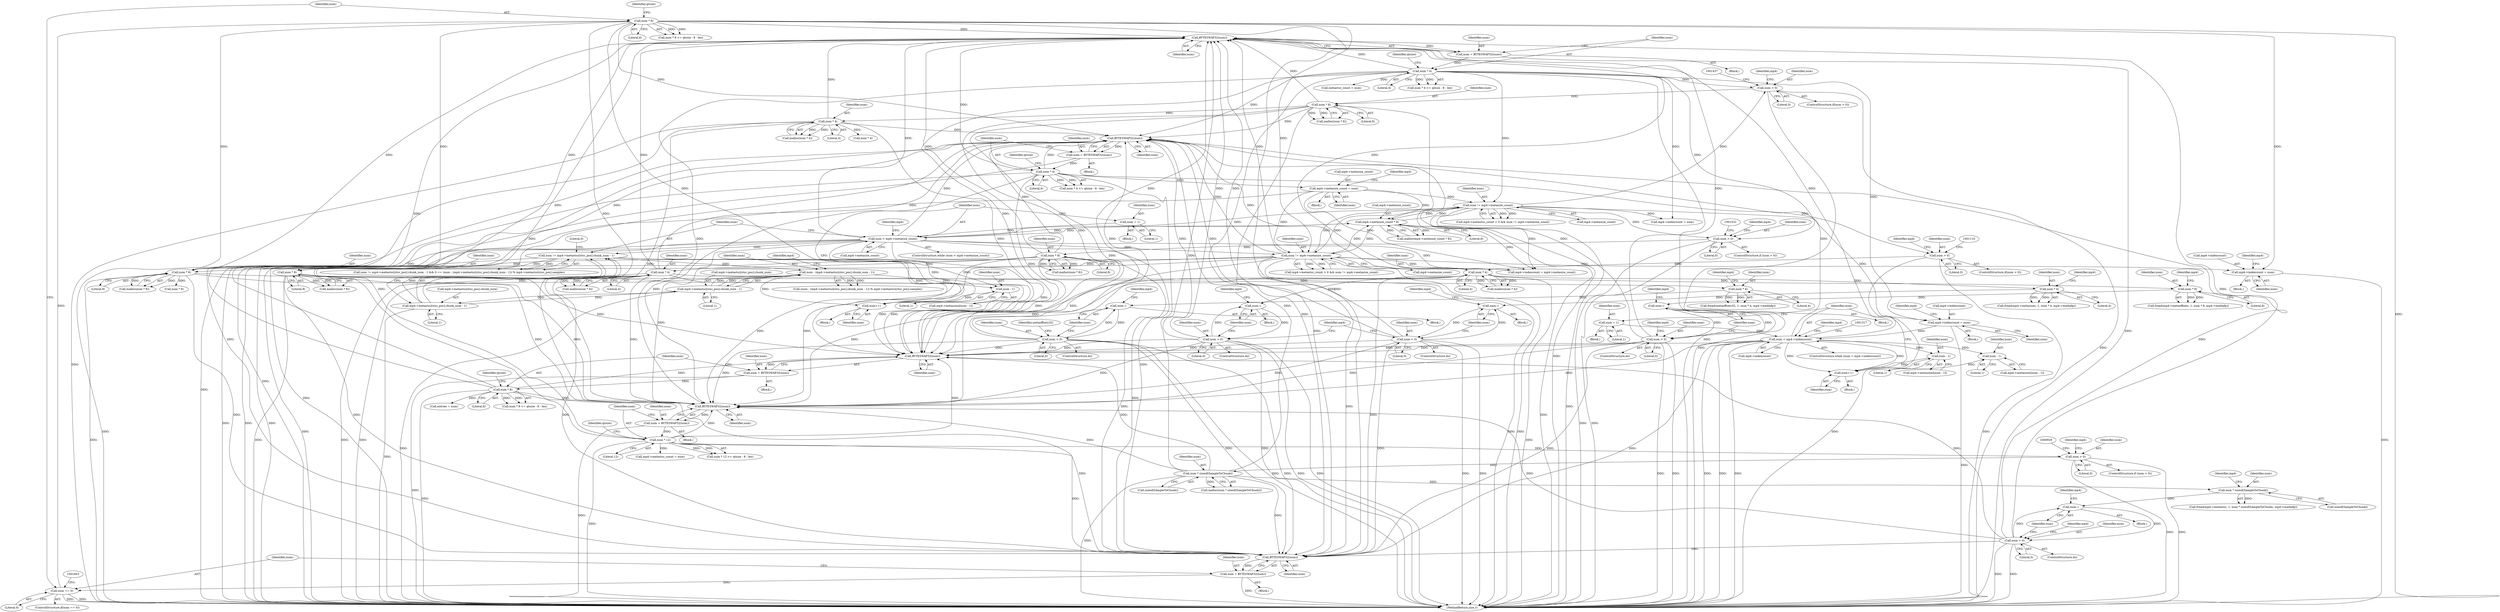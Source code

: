 digraph "0_gpmf-parser_341f12cd5b97ab419e53853ca00176457c9f1681_5@pointer" {
"1001843" [label="(Call,mp4->indexcount = num)"];
"1001611" [label="(Call,num * 8)"];
"1001597" [label="(Call,num == 0)"];
"1001592" [label="(Call,num = BYTESWAP32(num))"];
"1001594" [label="(Call,BYTESWAP32(num))"];
"1001177" [label="(Call,num * 4)"];
"1001171" [label="(Call,num = BYTESWAP32(num))"];
"1001173" [label="(Call,BYTESWAP32(num))"];
"1001228" [label="(Call,num * 8)"];
"1001217" [label="(Call,num > 0)"];
"1001197" [label="(Call,num != mp4->metasize_count)"];
"1001660" [label="(Call,mp4->metasize_count * 8)"];
"1001739" [label="(Call,num < mp4->metasize_count)"];
"1001809" [label="(Call,num++)"];
"1001761" [label="(Call,num - (mp4->metastsc[stsc_pos].chunk_num - 1))"];
"1001747" [label="(Call,num != mp4->metastsc[stsc_pos].chunk_num - 1)"];
"1001749" [label="(Call,mp4->metastsc[stsc_pos].chunk_num - 1)"];
"1001763" [label="(Call,mp4->metastsc[stsc_pos].chunk_num - 1)"];
"1001799" [label="(Call,num - 1)"];
"1001735" [label="(Call,num = 1)"];
"1001627" [label="(Call,num != mp4->metasize_count)"];
"1001016" [label="(Call,mp4->metasize_count = num)"];
"1001007" [label="(Call,num * 4)"];
"1001001" [label="(Call,num = BYTESWAP32(num))"];
"1001003" [label="(Call,BYTESWAP32(num))"];
"1001863" [label="(Call,num * 8)"];
"1001103" [label="(Call,num > 0)"];
"1001094" [label="(Call,num--)"];
"1001041" [label="(Call,num * 4)"];
"1001030" [label="(Call,num > 0)"];
"1001976" [label="(Call,num * 8)"];
"1001970" [label="(Call,num = BYTESWAP32(num))"];
"1001972" [label="(Call,BYTESWAP32(num))"];
"1001245" [label="(Call,num * 4)"];
"1000847" [label="(Call,num * sizeof(SampleToChunk))"];
"1000836" [label="(Call,num > 0)"];
"1000813" [label="(Call,num * 12)"];
"1000807" [label="(Call,num = BYTESWAP32(num))"];
"1000809" [label="(Call,BYTESWAP32(num))"];
"1001083" [label="(Call,num > 0)"];
"1001069" [label="(Call,num--)"];
"1001061" [label="(Call,num * 4)"];
"1000922" [label="(Call,num > 0)"];
"1000872" [label="(Call,num--)"];
"1000863" [label="(Call,num * sizeof(SampleToChunk))"];
"1001487" [label="(Call,num * 4)"];
"1001470" [label="(Call,num * 8)"];
"1001459" [label="(Call,num > 0)"];
"1001522" [label="(Call,num > 0)"];
"1001510" [label="(Call,num--)"];
"1001499" [label="(Call,num * 4)"];
"1001308" [label="(Call,num < mp4->indexcount)"];
"1001304" [label="(Call,num = 1)"];
"1001411" [label="(Call,num++)"];
"1001399" [label="(Call,num - 1)"];
"1001355" [label="(Call,num - 1)"];
"1001203" [label="(Call,mp4->indexcount = num)"];
"1001679" [label="(Call,num * 8)"];
"1001900" [label="(Call,num > 0)"];
"1001886" [label="(Call,num--)"];
"1001878" [label="(Call,num * 8)"];
"1001594" [label="(Call,BYTESWAP32(num))"];
"1001613" [label="(Literal,8)"];
"1001415" [label="(Identifier,mp4)"];
"1001310" [label="(Call,mp4->indexcount)"];
"1001181" [label="(Identifier,qtsize)"];
"1001217" [label="(Call,num > 0)"];
"1001004" [label="(Identifier,num)"];
"1001351" [label="(Call,mp4->metasizes[num - 1])"];
"1001063" [label="(Literal,4)"];
"1001011" [label="(Identifier,qtsize)"];
"1001065" [label="(Identifier,mp4)"];
"1001198" [label="(Identifier,num)"];
"1000969" [label="(Block,)"];
"1000815" [label="(Literal,12)"];
"1001746" [label="(Call,num != mp4->metastsc[stsc_pos].chunk_num - 1 && 0 == (num - (mp4->metastsc[stsc_pos].chunk_num - 1)) % mp4->metastsc[stsc_pos].samples)"];
"1000870" [label="(ControlStructure,do)"];
"1001309" [label="(Identifier,num)"];
"1001598" [label="(Identifier,num)"];
"1001244" [label="(Call,malloc(num * 4))"];
"1001395" [label="(Call,mp4->metasizes[num - 1])"];
"1001247" [label="(Literal,4)"];
"1001764" [label="(Call,mp4->metastsc[stsc_pos].chunk_num)"];
"1001171" [label="(Call,num = BYTESWAP32(num))"];
"1001219" [label="(Literal,0)"];
"1001659" [label="(Call,malloc(mp4->metasize_count * 8))"];
"1001199" [label="(Call,mp4->metasize_count)"];
"1001509" [label="(Block,)"];
"1001223" [label="(Identifier,mp4)"];
"1001523" [label="(Identifier,num)"];
"1001470" [label="(Call,num * 8)"];
"1001524" [label="(Literal,0)"];
"1001972" [label="(Call,BYTESWAP32(num))"];
"1001172" [label="(Identifier,num)"];
"1001885" [label="(Block,)"];
"1001762" [label="(Identifier,num)"];
"1001741" [label="(Call,mp4->metasize_count)"];
"1001844" [label="(Call,mp4->indexcount)"];
"1000847" [label="(Call,num * sizeof(SampleToChunk))"];
"1000836" [label="(Call,num > 0)"];
"1001499" [label="(Call,num * 4)"];
"1001678" [label="(Call,malloc(num * 8))"];
"1002145" [label="(MethodReturn,size_t)"];
"1001471" [label="(Identifier,num)"];
"1001599" [label="(Literal,0)"];
"1001740" [label="(Identifier,num)"];
"1001809" [label="(Call,num++)"];
"1001472" [label="(Literal,8)"];
"1001735" [label="(Call,num = 1)"];
"1001973" [label="(Identifier,num)"];
"1001592" [label="(Call,num = BYTESWAP32(num))"];
"1001795" [label="(Call,mp4->metasizes[num - 1])"];
"1001486" [label="(Call,malloc(num * 4))"];
"1001526" [label="(Identifier,metaoffsets32)"];
"1001487" [label="(Call,num * 4)"];
"1001245" [label="(Call,num * 4)"];
"1001001" [label="(Call,num = BYTESWAP32(num))"];
"1001775" [label="(Identifier,mp4)"];
"1001002" [label="(Identifier,num)"];
"1001749" [label="(Call,mp4->metastsc[stsc_pos].chunk_num - 1)"];
"1001092" [label="(ControlStructure,do)"];
"1000872" [label="(Call,num--)"];
"1000858" [label="(Call,fread(mp4->metastsc, 1, num * sizeof(SampleToChunk), mp4->mediafp))"];
"1001067" [label="(ControlStructure,do)"];
"1000809" [label="(Call,BYTESWAP32(num))"];
"1001901" [label="(Identifier,num)"];
"1001891" [label="(Identifier,mp4)"];
"1001847" [label="(Identifier,num)"];
"1001070" [label="(Identifier,num)"];
"1001842" [label="(Block,)"];
"1001187" [label="(Call,metastco_count = num)"];
"1001174" [label="(Identifier,num)"];
"1001459" [label="(Call,num > 0)"];
"1001095" [label="(Identifier,num)"];
"1000822" [label="(Call,mp4->metastsc_count = num)"];
"1001757" [label="(Literal,1)"];
"1001099" [label="(Identifier,mp4)"];
"1000873" [label="(Identifier,num)"];
"1001202" [label="(Block,)"];
"1000871" [label="(Block,)"];
"1001229" [label="(Identifier,num)"];
"1001980" [label="(Identifier,qtsize)"];
"1000814" [label="(Identifier,num)"];
"1001036" [label="(Identifier,mp4)"];
"1001062" [label="(Identifier,num)"];
"1001083" [label="(Call,num > 0)"];
"1001040" [label="(Call,malloc(num * 4))"];
"1001203" [label="(Call,mp4->indexcount = num)"];
"1001197" [label="(Call,num != mp4->metasize_count)"];
"1000808" [label="(Identifier,num)"];
"1001016" [label="(Call,mp4->metasize_count = num)"];
"1001759" [label="(Literal,0)"];
"1001210" [label="(Identifier,mp4)"];
"1001763" [label="(Call,mp4->metastsc[stsc_pos].chunk_num - 1)"];
"1001023" [label="(Identifier,mp4)"];
"1001900" [label="(Call,num > 0)"];
"1001661" [label="(Call,mp4->metasize_count)"];
"1001593" [label="(Identifier,num)"];
"1001799" [label="(Call,num - 1)"];
"1001105" [label="(Literal,0)"];
"1001937" [label="(Block,)"];
"1000842" [label="(Identifier,mp4)"];
"1001500" [label="(Identifier,num)"];
"1001633" [label="(Call,mp4->indexcount = mp4->metasize_count)"];
"1001068" [label="(Block,)"];
"1000937" [label="(Identifier,mp4)"];
"1001863" [label="(Call,num * 8)"];
"1001308" [label="(Call,num < mp4->indexcount)"];
"1001878" [label="(Call,num * 8)"];
"1001612" [label="(Identifier,num)"];
"1001744" [label="(Block,)"];
"1001510" [label="(Call,num--)"];
"1001104" [label="(Identifier,num)"];
"1001009" [label="(Literal,4)"];
"1000922" [label="(Call,num > 0)"];
"1001886" [label="(Call,num--)"];
"1001228" [label="(Call,num * 8)"];
"1001629" [label="(Call,mp4->metasize_count)"];
"1000810" [label="(Identifier,num)"];
"1001489" [label="(Literal,4)"];
"1001356" [label="(Identifier,num)"];
"1001465" [label="(Identifier,mp4)"];
"1000878" [label="(Identifier,mp4)"];
"1001850" [label="(Identifier,mp4)"];
"1001401" [label="(Literal,1)"];
"1001412" [label="(Identifier,num)"];
"1000813" [label="(Call,num * 12)"];
"1001400" [label="(Identifier,num)"];
"1001621" [label="(Call,mp4->metastsc_count > 0 && num != mp4->metasize_count)"];
"1001313" [label="(Block,)"];
"1001680" [label="(Identifier,num)"];
"1001865" [label="(Literal,8)"];
"1000848" [label="(Identifier,num)"];
"1001003" [label="(Call,BYTESWAP32(num))"];
"1000864" [label="(Identifier,num)"];
"1001305" [label="(Identifier,num)"];
"1001015" [label="(Block,)"];
"1001887" [label="(Identifier,num)"];
"1000846" [label="(Call,malloc(num * sizeof(SampleToChunk)))"];
"1001511" [label="(Identifier,num)"];
"1001041" [label="(Call,num * 4)"];
"1001810" [label="(Identifier,num)"];
"1001864" [label="(Identifier,num)"];
"1001488" [label="(Identifier,num)"];
"1001007" [label="(Call,num * 4)"];
"1001227" [label="(Call,malloc(num * 8))"];
"1001985" [label="(Call,entries = num)"];
"1001611" [label="(Call,num * 8)"];
"1001177" [label="(Call,num * 4)"];
"1001873" [label="(Call,fread(mp4->metaoffsets, 1, num * 8, mp4->mediafp))"];
"1001103" [label="(Call,num > 0)"];
"1001884" [label="(ControlStructure,do)"];
"1001218" [label="(Identifier,num)"];
"1001094" [label="(Call,num--)"];
"1001042" [label="(Identifier,num)"];
"1001006" [label="(Call,num * 4 <= qtsize - 8 - len)"];
"1001150" [label="(Block,)"];
"1000868" [label="(Identifier,mp4)"];
"1001736" [label="(Identifier,num)"];
"1001304" [label="(Call,num = 1)"];
"1001747" [label="(Call,num != mp4->metastsc[stsc_pos].chunk_num - 1)"];
"1001739" [label="(Call,num < mp4->metasize_count)"];
"1001880" [label="(Literal,8)"];
"1001029" [label="(ControlStructure,if(num > 0))"];
"1001496" [label="(Call,fread(metaoffsets32, 1, num * 4, mp4->mediafp))"];
"1001628" [label="(Identifier,num)"];
"1001978" [label="(Literal,8)"];
"1001970" [label="(Call,num = BYTESWAP32(num))"];
"1001813" [label="(Identifier,mp4)"];
"1001660" [label="(Call,mp4->metasize_count * 8)"];
"1001458" [label="(ControlStructure,if (num > 0))"];
"1001977" [label="(Identifier,num)"];
"1001445" [label="(Call,mp4->indexcount = num)"];
"1000863" [label="(Call,num * sizeof(SampleToChunk))"];
"1001801" [label="(Literal,1)"];
"1001357" [label="(Literal,1)"];
"1001069" [label="(Call,num--)"];
"1001056" [label="(Call,fread(mp4->metasizes, 1, num * 4, mp4->mediafp))"];
"1001008" [label="(Identifier,num)"];
"1001976" [label="(Call,num * 8)"];
"1001522" [label="(Call,num > 0)"];
"1001501" [label="(Literal,4)"];
"1001230" [label="(Literal,8)"];
"1000838" [label="(Literal,0)"];
"1001515" [label="(Identifier,mp4)"];
"1001032" [label="(Literal,0)"];
"1001627" [label="(Call,num != mp4->metasize_count)"];
"1001760" [label="(Call,(num - (mp4->metastsc[stsc_pos].chunk_num - 1)) % mp4->metastsc[stsc_pos].samples)"];
"1001017" [label="(Call,mp4->metasize_count)"];
"1001771" [label="(Literal,1)"];
"1001597" [label="(Call,num == 0)"];
"1000923" [label="(Identifier,num)"];
"1000812" [label="(Call,num * 12 <= qtsize - 8 - len)"];
"1001204" [label="(Call,mp4->indexcount)"];
"1001084" [label="(Identifier,num)"];
"1001031" [label="(Identifier,num)"];
"1001074" [label="(Identifier,mp4)"];
"1001748" [label="(Identifier,num)"];
"1001737" [label="(Literal,1)"];
"1001702" [label="(Call,num * 8)"];
"1001307" [label="(ControlStructure,while (num < mp4->indexcount))"];
"1001207" [label="(Identifier,num)"];
"1001461" [label="(Literal,0)"];
"1001246" [label="(Identifier,num)"];
"1001118" [label="(Identifier,mp4)"];
"1001879" [label="(Identifier,num)"];
"1001681" [label="(Literal,8)"];
"1000817" [label="(Identifier,qtsize)"];
"1001862" [label="(Call,malloc(num * 8))"];
"1001750" [label="(Call,mp4->metastsc[stsc_pos].chunk_num)"];
"1001061" [label="(Call,num * 4)"];
"1001469" [label="(Call,malloc(num * 8))"];
"1001272" [label="(Call,num * 4)"];
"1001250" [label="(Block,)"];
"1001882" [label="(Identifier,mp4)"];
"1001679" [label="(Call,num * 8)"];
"1001800" [label="(Identifier,num)"];
"1000837" [label="(Identifier,num)"];
"1000924" [label="(Literal,0)"];
"1001178" [label="(Identifier,num)"];
"1001664" [label="(Literal,8)"];
"1001615" [label="(Identifier,qtsize)"];
"1001085" [label="(Literal,0)"];
"1000865" [label="(Call,sizeof(SampleToChunk))"];
"1001843" [label="(Call,mp4->indexcount = num)"];
"1000786" [label="(Block,)"];
"1001610" [label="(Call,num * 8 <= qtsize - 8 - len)"];
"1001355" [label="(Call,num - 1)"];
"1001306" [label="(Literal,1)"];
"1001093" [label="(Block,)"];
"1001460" [label="(Identifier,num)"];
"1001571" [label="(Block,)"];
"1001596" [label="(ControlStructure,if(num == 0))"];
"1000835" [label="(ControlStructure,if (num > 0))"];
"1001216" [label="(ControlStructure,if(num > 0))"];
"1001971" [label="(Identifier,num)"];
"1001684" [label="(Block,)"];
"1001191" [label="(Call,mp4->metastsc_count > 0 && num != mp4->metasize_count)"];
"1001902" [label="(Literal,0)"];
"1001411" [label="(Call,num++)"];
"1001399" [label="(Call,num - 1)"];
"1001905" [label="(Identifier,mp4)"];
"1001179" [label="(Literal,4)"];
"1001020" [label="(Identifier,num)"];
"1001043" [label="(Literal,4)"];
"1001503" [label="(Identifier,mp4)"];
"1001173" [label="(Call,BYTESWAP32(num))"];
"1001030" [label="(Call,num > 0)"];
"1001761" [label="(Call,num - (mp4->metastsc[stsc_pos].chunk_num - 1))"];
"1001975" [label="(Call,num * 8 <= qtsize - 8 - len)"];
"1001508" [label="(ControlStructure,do)"];
"1001595" [label="(Identifier,num)"];
"1000849" [label="(Call,sizeof(SampleToChunk))"];
"1001176" [label="(Call,num * 4 <= qtsize - 8 - len)"];
"1001738" [label="(ControlStructure,while (num < mp4->metasize_count))"];
"1000807" [label="(Call,num = BYTESWAP32(num))"];
"1001843" -> "1001842"  [label="AST: "];
"1001843" -> "1001847"  [label="CFG: "];
"1001844" -> "1001843"  [label="AST: "];
"1001847" -> "1001843"  [label="AST: "];
"1001850" -> "1001843"  [label="CFG: "];
"1001843" -> "1002145"  [label="DDG: "];
"1001611" -> "1001843"  [label="DDG: "];
"1001627" -> "1001843"  [label="DDG: "];
"1001611" -> "1001610"  [label="AST: "];
"1001611" -> "1001613"  [label="CFG: "];
"1001612" -> "1001611"  [label="AST: "];
"1001613" -> "1001611"  [label="AST: "];
"1001615" -> "1001611"  [label="CFG: "];
"1001611" -> "1002145"  [label="DDG: "];
"1001611" -> "1000809"  [label="DDG: "];
"1001611" -> "1001003"  [label="DDG: "];
"1001611" -> "1001173"  [label="DDG: "];
"1001611" -> "1001594"  [label="DDG: "];
"1001611" -> "1001610"  [label="DDG: "];
"1001611" -> "1001610"  [label="DDG: "];
"1001597" -> "1001611"  [label="DDG: "];
"1001611" -> "1001627"  [label="DDG: "];
"1001611" -> "1001679"  [label="DDG: "];
"1001611" -> "1001863"  [label="DDG: "];
"1001611" -> "1001972"  [label="DDG: "];
"1001597" -> "1001596"  [label="AST: "];
"1001597" -> "1001599"  [label="CFG: "];
"1001598" -> "1001597"  [label="AST: "];
"1001599" -> "1001597"  [label="AST: "];
"1001603" -> "1001597"  [label="CFG: "];
"1001612" -> "1001597"  [label="CFG: "];
"1001597" -> "1002145"  [label="DDG: "];
"1001597" -> "1002145"  [label="DDG: "];
"1001592" -> "1001597"  [label="DDG: "];
"1001592" -> "1001571"  [label="AST: "];
"1001592" -> "1001594"  [label="CFG: "];
"1001593" -> "1001592"  [label="AST: "];
"1001594" -> "1001592"  [label="AST: "];
"1001598" -> "1001592"  [label="CFG: "];
"1001592" -> "1002145"  [label="DDG: "];
"1001594" -> "1001592"  [label="DDG: "];
"1001594" -> "1001595"  [label="CFG: "];
"1001595" -> "1001594"  [label="AST: "];
"1001177" -> "1001594"  [label="DDG: "];
"1001228" -> "1001594"  [label="DDG: "];
"1001007" -> "1001594"  [label="DDG: "];
"1001863" -> "1001594"  [label="DDG: "];
"1001103" -> "1001594"  [label="DDG: "];
"1001976" -> "1001594"  [label="DDG: "];
"1001245" -> "1001594"  [label="DDG: "];
"1000847" -> "1001594"  [label="DDG: "];
"1001083" -> "1001594"  [label="DDG: "];
"1000922" -> "1001594"  [label="DDG: "];
"1001739" -> "1001594"  [label="DDG: "];
"1001627" -> "1001594"  [label="DDG: "];
"1001487" -> "1001594"  [label="DDG: "];
"1001041" -> "1001594"  [label="DDG: "];
"1001522" -> "1001594"  [label="DDG: "];
"1000813" -> "1001594"  [label="DDG: "];
"1001308" -> "1001594"  [label="DDG: "];
"1001679" -> "1001594"  [label="DDG: "];
"1001900" -> "1001594"  [label="DDG: "];
"1001470" -> "1001594"  [label="DDG: "];
"1001177" -> "1001176"  [label="AST: "];
"1001177" -> "1001179"  [label="CFG: "];
"1001178" -> "1001177"  [label="AST: "];
"1001179" -> "1001177"  [label="AST: "];
"1001181" -> "1001177"  [label="CFG: "];
"1001177" -> "1002145"  [label="DDG: "];
"1001177" -> "1000809"  [label="DDG: "];
"1001177" -> "1001003"  [label="DDG: "];
"1001177" -> "1001173"  [label="DDG: "];
"1001177" -> "1001176"  [label="DDG: "];
"1001177" -> "1001176"  [label="DDG: "];
"1001171" -> "1001177"  [label="DDG: "];
"1001177" -> "1001187"  [label="DDG: "];
"1001177" -> "1001197"  [label="DDG: "];
"1001177" -> "1001203"  [label="DDG: "];
"1001177" -> "1001217"  [label="DDG: "];
"1001177" -> "1001445"  [label="DDG: "];
"1001177" -> "1001459"  [label="DDG: "];
"1001177" -> "1001972"  [label="DDG: "];
"1001171" -> "1001150"  [label="AST: "];
"1001171" -> "1001173"  [label="CFG: "];
"1001172" -> "1001171"  [label="AST: "];
"1001173" -> "1001171"  [label="AST: "];
"1001178" -> "1001171"  [label="CFG: "];
"1001171" -> "1002145"  [label="DDG: "];
"1001173" -> "1001171"  [label="DDG: "];
"1001173" -> "1001174"  [label="CFG: "];
"1001174" -> "1001173"  [label="AST: "];
"1001228" -> "1001173"  [label="DDG: "];
"1001007" -> "1001173"  [label="DDG: "];
"1001863" -> "1001173"  [label="DDG: "];
"1001103" -> "1001173"  [label="DDG: "];
"1001976" -> "1001173"  [label="DDG: "];
"1001245" -> "1001173"  [label="DDG: "];
"1000847" -> "1001173"  [label="DDG: "];
"1001083" -> "1001173"  [label="DDG: "];
"1000922" -> "1001173"  [label="DDG: "];
"1001739" -> "1001173"  [label="DDG: "];
"1001627" -> "1001173"  [label="DDG: "];
"1001487" -> "1001173"  [label="DDG: "];
"1001041" -> "1001173"  [label="DDG: "];
"1001522" -> "1001173"  [label="DDG: "];
"1000813" -> "1001173"  [label="DDG: "];
"1001308" -> "1001173"  [label="DDG: "];
"1001679" -> "1001173"  [label="DDG: "];
"1001900" -> "1001173"  [label="DDG: "];
"1001470" -> "1001173"  [label="DDG: "];
"1001228" -> "1001227"  [label="AST: "];
"1001228" -> "1001230"  [label="CFG: "];
"1001229" -> "1001228"  [label="AST: "];
"1001230" -> "1001228"  [label="AST: "];
"1001227" -> "1001228"  [label="CFG: "];
"1001228" -> "1002145"  [label="DDG: "];
"1001228" -> "1000809"  [label="DDG: "];
"1001228" -> "1001003"  [label="DDG: "];
"1001228" -> "1001227"  [label="DDG: "];
"1001228" -> "1001227"  [label="DDG: "];
"1001217" -> "1001228"  [label="DDG: "];
"1001228" -> "1001245"  [label="DDG: "];
"1001228" -> "1001972"  [label="DDG: "];
"1001217" -> "1001216"  [label="AST: "];
"1001217" -> "1001219"  [label="CFG: "];
"1001218" -> "1001217"  [label="AST: "];
"1001219" -> "1001217"  [label="AST: "];
"1001223" -> "1001217"  [label="CFG: "];
"1001437" -> "1001217"  [label="CFG: "];
"1001217" -> "1002145"  [label="DDG: "];
"1001217" -> "1002145"  [label="DDG: "];
"1001197" -> "1001217"  [label="DDG: "];
"1001197" -> "1001191"  [label="AST: "];
"1001197" -> "1001199"  [label="CFG: "];
"1001198" -> "1001197"  [label="AST: "];
"1001199" -> "1001197"  [label="AST: "];
"1001191" -> "1001197"  [label="CFG: "];
"1001197" -> "1002145"  [label="DDG: "];
"1001197" -> "1001191"  [label="DDG: "];
"1001197" -> "1001191"  [label="DDG: "];
"1001660" -> "1001197"  [label="DDG: "];
"1001739" -> "1001197"  [label="DDG: "];
"1001627" -> "1001197"  [label="DDG: "];
"1001016" -> "1001197"  [label="DDG: "];
"1001197" -> "1001203"  [label="DDG: "];
"1001197" -> "1001445"  [label="DDG: "];
"1001197" -> "1001459"  [label="DDG: "];
"1001197" -> "1001627"  [label="DDG: "];
"1001197" -> "1001633"  [label="DDG: "];
"1001197" -> "1001660"  [label="DDG: "];
"1001660" -> "1001659"  [label="AST: "];
"1001660" -> "1001664"  [label="CFG: "];
"1001661" -> "1001660"  [label="AST: "];
"1001664" -> "1001660"  [label="AST: "];
"1001659" -> "1001660"  [label="CFG: "];
"1001660" -> "1002145"  [label="DDG: "];
"1001660" -> "1001627"  [label="DDG: "];
"1001660" -> "1001633"  [label="DDG: "];
"1001660" -> "1001659"  [label="DDG: "];
"1001660" -> "1001659"  [label="DDG: "];
"1001739" -> "1001660"  [label="DDG: "];
"1001627" -> "1001660"  [label="DDG: "];
"1001016" -> "1001660"  [label="DDG: "];
"1001660" -> "1001739"  [label="DDG: "];
"1001739" -> "1001738"  [label="AST: "];
"1001739" -> "1001741"  [label="CFG: "];
"1001740" -> "1001739"  [label="AST: "];
"1001741" -> "1001739"  [label="AST: "];
"1001748" -> "1001739"  [label="CFG: "];
"1001813" -> "1001739"  [label="CFG: "];
"1001739" -> "1002145"  [label="DDG: "];
"1001739" -> "1002145"  [label="DDG: "];
"1001739" -> "1002145"  [label="DDG: "];
"1001739" -> "1000809"  [label="DDG: "];
"1001739" -> "1001003"  [label="DDG: "];
"1001739" -> "1001627"  [label="DDG: "];
"1001739" -> "1001633"  [label="DDG: "];
"1001809" -> "1001739"  [label="DDG: "];
"1001735" -> "1001739"  [label="DDG: "];
"1001739" -> "1001747"  [label="DDG: "];
"1001739" -> "1001972"  [label="DDG: "];
"1001809" -> "1001744"  [label="AST: "];
"1001809" -> "1001810"  [label="CFG: "];
"1001810" -> "1001809"  [label="AST: "];
"1001740" -> "1001809"  [label="CFG: "];
"1001761" -> "1001809"  [label="DDG: "];
"1001747" -> "1001809"  [label="DDG: "];
"1001799" -> "1001809"  [label="DDG: "];
"1001761" -> "1001760"  [label="AST: "];
"1001761" -> "1001763"  [label="CFG: "];
"1001762" -> "1001761"  [label="AST: "];
"1001763" -> "1001761"  [label="AST: "];
"1001775" -> "1001761"  [label="CFG: "];
"1001761" -> "1002145"  [label="DDG: "];
"1001761" -> "1001760"  [label="DDG: "];
"1001761" -> "1001760"  [label="DDG: "];
"1001747" -> "1001761"  [label="DDG: "];
"1001763" -> "1001761"  [label="DDG: "];
"1001763" -> "1001761"  [label="DDG: "];
"1001761" -> "1001799"  [label="DDG: "];
"1001747" -> "1001746"  [label="AST: "];
"1001747" -> "1001749"  [label="CFG: "];
"1001748" -> "1001747"  [label="AST: "];
"1001749" -> "1001747"  [label="AST: "];
"1001759" -> "1001747"  [label="CFG: "];
"1001746" -> "1001747"  [label="CFG: "];
"1001747" -> "1002145"  [label="DDG: "];
"1001747" -> "1001746"  [label="DDG: "];
"1001747" -> "1001746"  [label="DDG: "];
"1001749" -> "1001747"  [label="DDG: "];
"1001749" -> "1001747"  [label="DDG: "];
"1001747" -> "1001799"  [label="DDG: "];
"1001749" -> "1001757"  [label="CFG: "];
"1001750" -> "1001749"  [label="AST: "];
"1001757" -> "1001749"  [label="AST: "];
"1001749" -> "1002145"  [label="DDG: "];
"1001763" -> "1001749"  [label="DDG: "];
"1001749" -> "1001763"  [label="DDG: "];
"1001763" -> "1001771"  [label="CFG: "];
"1001764" -> "1001763"  [label="AST: "];
"1001771" -> "1001763"  [label="AST: "];
"1001763" -> "1002145"  [label="DDG: "];
"1001799" -> "1001795"  [label="AST: "];
"1001799" -> "1001801"  [label="CFG: "];
"1001800" -> "1001799"  [label="AST: "];
"1001801" -> "1001799"  [label="AST: "];
"1001795" -> "1001799"  [label="CFG: "];
"1001735" -> "1001684"  [label="AST: "];
"1001735" -> "1001737"  [label="CFG: "];
"1001736" -> "1001735"  [label="AST: "];
"1001737" -> "1001735"  [label="AST: "];
"1001740" -> "1001735"  [label="CFG: "];
"1001627" -> "1001621"  [label="AST: "];
"1001627" -> "1001629"  [label="CFG: "];
"1001628" -> "1001627"  [label="AST: "];
"1001629" -> "1001627"  [label="AST: "];
"1001621" -> "1001627"  [label="CFG: "];
"1001627" -> "1002145"  [label="DDG: "];
"1001627" -> "1002145"  [label="DDG: "];
"1001627" -> "1000809"  [label="DDG: "];
"1001627" -> "1001003"  [label="DDG: "];
"1001627" -> "1001621"  [label="DDG: "];
"1001627" -> "1001621"  [label="DDG: "];
"1001016" -> "1001627"  [label="DDG: "];
"1001627" -> "1001633"  [label="DDG: "];
"1001627" -> "1001679"  [label="DDG: "];
"1001627" -> "1001863"  [label="DDG: "];
"1001627" -> "1001972"  [label="DDG: "];
"1001016" -> "1001015"  [label="AST: "];
"1001016" -> "1001020"  [label="CFG: "];
"1001017" -> "1001016"  [label="AST: "];
"1001020" -> "1001016"  [label="AST: "];
"1001023" -> "1001016"  [label="CFG: "];
"1001016" -> "1002145"  [label="DDG: "];
"1001007" -> "1001016"  [label="DDG: "];
"1001016" -> "1001633"  [label="DDG: "];
"1001007" -> "1001006"  [label="AST: "];
"1001007" -> "1001009"  [label="CFG: "];
"1001008" -> "1001007"  [label="AST: "];
"1001009" -> "1001007"  [label="AST: "];
"1001011" -> "1001007"  [label="CFG: "];
"1001007" -> "1002145"  [label="DDG: "];
"1001007" -> "1000809"  [label="DDG: "];
"1001007" -> "1001003"  [label="DDG: "];
"1001007" -> "1001006"  [label="DDG: "];
"1001007" -> "1001006"  [label="DDG: "];
"1001001" -> "1001007"  [label="DDG: "];
"1001007" -> "1001030"  [label="DDG: "];
"1001007" -> "1001972"  [label="DDG: "];
"1001001" -> "1000969"  [label="AST: "];
"1001001" -> "1001003"  [label="CFG: "];
"1001002" -> "1001001"  [label="AST: "];
"1001003" -> "1001001"  [label="AST: "];
"1001008" -> "1001001"  [label="CFG: "];
"1001001" -> "1002145"  [label="DDG: "];
"1001003" -> "1001001"  [label="DDG: "];
"1001003" -> "1001004"  [label="CFG: "];
"1001004" -> "1001003"  [label="AST: "];
"1001863" -> "1001003"  [label="DDG: "];
"1001103" -> "1001003"  [label="DDG: "];
"1001976" -> "1001003"  [label="DDG: "];
"1001245" -> "1001003"  [label="DDG: "];
"1000847" -> "1001003"  [label="DDG: "];
"1001083" -> "1001003"  [label="DDG: "];
"1000922" -> "1001003"  [label="DDG: "];
"1001487" -> "1001003"  [label="DDG: "];
"1001041" -> "1001003"  [label="DDG: "];
"1001522" -> "1001003"  [label="DDG: "];
"1000813" -> "1001003"  [label="DDG: "];
"1001308" -> "1001003"  [label="DDG: "];
"1001679" -> "1001003"  [label="DDG: "];
"1001900" -> "1001003"  [label="DDG: "];
"1001470" -> "1001003"  [label="DDG: "];
"1001863" -> "1001862"  [label="AST: "];
"1001863" -> "1001865"  [label="CFG: "];
"1001864" -> "1001863"  [label="AST: "];
"1001865" -> "1001863"  [label="AST: "];
"1001862" -> "1001863"  [label="CFG: "];
"1001863" -> "1002145"  [label="DDG: "];
"1001863" -> "1000809"  [label="DDG: "];
"1001863" -> "1001862"  [label="DDG: "];
"1001863" -> "1001862"  [label="DDG: "];
"1001863" -> "1001878"  [label="DDG: "];
"1001863" -> "1001972"  [label="DDG: "];
"1001103" -> "1001092"  [label="AST: "];
"1001103" -> "1001105"  [label="CFG: "];
"1001104" -> "1001103"  [label="AST: "];
"1001105" -> "1001103"  [label="AST: "];
"1001095" -> "1001103"  [label="CFG: "];
"1001118" -> "1001103"  [label="CFG: "];
"1001103" -> "1002145"  [label="DDG: "];
"1001103" -> "1002145"  [label="DDG: "];
"1001103" -> "1000809"  [label="DDG: "];
"1001103" -> "1001094"  [label="DDG: "];
"1001094" -> "1001103"  [label="DDG: "];
"1001103" -> "1001972"  [label="DDG: "];
"1001094" -> "1001093"  [label="AST: "];
"1001094" -> "1001095"  [label="CFG: "];
"1001095" -> "1001094"  [label="AST: "];
"1001099" -> "1001094"  [label="CFG: "];
"1001041" -> "1001094"  [label="DDG: "];
"1001041" -> "1001040"  [label="AST: "];
"1001041" -> "1001043"  [label="CFG: "];
"1001042" -> "1001041"  [label="AST: "];
"1001043" -> "1001041"  [label="AST: "];
"1001040" -> "1001041"  [label="CFG: "];
"1001041" -> "1002145"  [label="DDG: "];
"1001041" -> "1000809"  [label="DDG: "];
"1001041" -> "1001040"  [label="DDG: "];
"1001041" -> "1001040"  [label="DDG: "];
"1001030" -> "1001041"  [label="DDG: "];
"1001041" -> "1001061"  [label="DDG: "];
"1001041" -> "1001972"  [label="DDG: "];
"1001030" -> "1001029"  [label="AST: "];
"1001030" -> "1001032"  [label="CFG: "];
"1001031" -> "1001030"  [label="AST: "];
"1001032" -> "1001030"  [label="AST: "];
"1001036" -> "1001030"  [label="CFG: "];
"1001110" -> "1001030"  [label="CFG: "];
"1001030" -> "1002145"  [label="DDG: "];
"1001030" -> "1002145"  [label="DDG: "];
"1001976" -> "1001975"  [label="AST: "];
"1001976" -> "1001978"  [label="CFG: "];
"1001977" -> "1001976"  [label="AST: "];
"1001978" -> "1001976"  [label="AST: "];
"1001980" -> "1001976"  [label="CFG: "];
"1001976" -> "1002145"  [label="DDG: "];
"1001976" -> "1000809"  [label="DDG: "];
"1001976" -> "1001972"  [label="DDG: "];
"1001976" -> "1001975"  [label="DDG: "];
"1001976" -> "1001975"  [label="DDG: "];
"1001970" -> "1001976"  [label="DDG: "];
"1001976" -> "1001985"  [label="DDG: "];
"1001970" -> "1001937"  [label="AST: "];
"1001970" -> "1001972"  [label="CFG: "];
"1001971" -> "1001970"  [label="AST: "];
"1001972" -> "1001970"  [label="AST: "];
"1001977" -> "1001970"  [label="CFG: "];
"1001970" -> "1002145"  [label="DDG: "];
"1001972" -> "1001970"  [label="DDG: "];
"1001972" -> "1001973"  [label="CFG: "];
"1001973" -> "1001972"  [label="AST: "];
"1001245" -> "1001972"  [label="DDG: "];
"1000847" -> "1001972"  [label="DDG: "];
"1001083" -> "1001972"  [label="DDG: "];
"1000922" -> "1001972"  [label="DDG: "];
"1001487" -> "1001972"  [label="DDG: "];
"1001522" -> "1001972"  [label="DDG: "];
"1000813" -> "1001972"  [label="DDG: "];
"1001308" -> "1001972"  [label="DDG: "];
"1001679" -> "1001972"  [label="DDG: "];
"1001900" -> "1001972"  [label="DDG: "];
"1001470" -> "1001972"  [label="DDG: "];
"1001245" -> "1001244"  [label="AST: "];
"1001245" -> "1001247"  [label="CFG: "];
"1001246" -> "1001245"  [label="AST: "];
"1001247" -> "1001245"  [label="AST: "];
"1001244" -> "1001245"  [label="CFG: "];
"1001245" -> "1002145"  [label="DDG: "];
"1001245" -> "1000809"  [label="DDG: "];
"1001245" -> "1001244"  [label="DDG: "];
"1001245" -> "1001244"  [label="DDG: "];
"1001245" -> "1001272"  [label="DDG: "];
"1000847" -> "1000846"  [label="AST: "];
"1000847" -> "1000849"  [label="CFG: "];
"1000848" -> "1000847"  [label="AST: "];
"1000849" -> "1000847"  [label="AST: "];
"1000846" -> "1000847"  [label="CFG: "];
"1000847" -> "1002145"  [label="DDG: "];
"1000847" -> "1000809"  [label="DDG: "];
"1000847" -> "1000846"  [label="DDG: "];
"1000836" -> "1000847"  [label="DDG: "];
"1000847" -> "1000863"  [label="DDG: "];
"1000836" -> "1000835"  [label="AST: "];
"1000836" -> "1000838"  [label="CFG: "];
"1000837" -> "1000836"  [label="AST: "];
"1000838" -> "1000836"  [label="AST: "];
"1000842" -> "1000836"  [label="CFG: "];
"1000929" -> "1000836"  [label="CFG: "];
"1000836" -> "1002145"  [label="DDG: "];
"1000836" -> "1002145"  [label="DDG: "];
"1000813" -> "1000836"  [label="DDG: "];
"1000813" -> "1000812"  [label="AST: "];
"1000813" -> "1000815"  [label="CFG: "];
"1000814" -> "1000813"  [label="AST: "];
"1000815" -> "1000813"  [label="AST: "];
"1000817" -> "1000813"  [label="CFG: "];
"1000813" -> "1002145"  [label="DDG: "];
"1000813" -> "1000809"  [label="DDG: "];
"1000813" -> "1000812"  [label="DDG: "];
"1000813" -> "1000812"  [label="DDG: "];
"1000807" -> "1000813"  [label="DDG: "];
"1000813" -> "1000822"  [label="DDG: "];
"1000807" -> "1000786"  [label="AST: "];
"1000807" -> "1000809"  [label="CFG: "];
"1000808" -> "1000807"  [label="AST: "];
"1000809" -> "1000807"  [label="AST: "];
"1000814" -> "1000807"  [label="CFG: "];
"1000807" -> "1002145"  [label="DDG: "];
"1000809" -> "1000807"  [label="DDG: "];
"1000809" -> "1000810"  [label="CFG: "];
"1000810" -> "1000809"  [label="AST: "];
"1001083" -> "1000809"  [label="DDG: "];
"1000922" -> "1000809"  [label="DDG: "];
"1001487" -> "1000809"  [label="DDG: "];
"1001522" -> "1000809"  [label="DDG: "];
"1001308" -> "1000809"  [label="DDG: "];
"1001679" -> "1000809"  [label="DDG: "];
"1001900" -> "1000809"  [label="DDG: "];
"1001470" -> "1000809"  [label="DDG: "];
"1001083" -> "1001067"  [label="AST: "];
"1001083" -> "1001085"  [label="CFG: "];
"1001084" -> "1001083"  [label="AST: "];
"1001085" -> "1001083"  [label="AST: "];
"1001070" -> "1001083"  [label="CFG: "];
"1001118" -> "1001083"  [label="CFG: "];
"1001083" -> "1002145"  [label="DDG: "];
"1001083" -> "1002145"  [label="DDG: "];
"1001083" -> "1001069"  [label="DDG: "];
"1001069" -> "1001083"  [label="DDG: "];
"1001069" -> "1001068"  [label="AST: "];
"1001069" -> "1001070"  [label="CFG: "];
"1001070" -> "1001069"  [label="AST: "];
"1001074" -> "1001069"  [label="CFG: "];
"1001061" -> "1001069"  [label="DDG: "];
"1001061" -> "1001056"  [label="AST: "];
"1001061" -> "1001063"  [label="CFG: "];
"1001062" -> "1001061"  [label="AST: "];
"1001063" -> "1001061"  [label="AST: "];
"1001065" -> "1001061"  [label="CFG: "];
"1001061" -> "1001056"  [label="DDG: "];
"1001061" -> "1001056"  [label="DDG: "];
"1000922" -> "1000870"  [label="AST: "];
"1000922" -> "1000924"  [label="CFG: "];
"1000923" -> "1000922"  [label="AST: "];
"1000924" -> "1000922"  [label="AST: "];
"1000873" -> "1000922"  [label="CFG: "];
"1000937" -> "1000922"  [label="CFG: "];
"1000922" -> "1002145"  [label="DDG: "];
"1000922" -> "1002145"  [label="DDG: "];
"1000922" -> "1000872"  [label="DDG: "];
"1000872" -> "1000922"  [label="DDG: "];
"1000872" -> "1000871"  [label="AST: "];
"1000872" -> "1000873"  [label="CFG: "];
"1000873" -> "1000872"  [label="AST: "];
"1000878" -> "1000872"  [label="CFG: "];
"1000863" -> "1000872"  [label="DDG: "];
"1000863" -> "1000858"  [label="AST: "];
"1000863" -> "1000865"  [label="CFG: "];
"1000864" -> "1000863"  [label="AST: "];
"1000865" -> "1000863"  [label="AST: "];
"1000868" -> "1000863"  [label="CFG: "];
"1000863" -> "1000858"  [label="DDG: "];
"1001487" -> "1001486"  [label="AST: "];
"1001487" -> "1001489"  [label="CFG: "];
"1001488" -> "1001487"  [label="AST: "];
"1001489" -> "1001487"  [label="AST: "];
"1001486" -> "1001487"  [label="CFG: "];
"1001487" -> "1002145"  [label="DDG: "];
"1001487" -> "1001486"  [label="DDG: "];
"1001487" -> "1001486"  [label="DDG: "];
"1001470" -> "1001487"  [label="DDG: "];
"1001487" -> "1001499"  [label="DDG: "];
"1001470" -> "1001469"  [label="AST: "];
"1001470" -> "1001472"  [label="CFG: "];
"1001471" -> "1001470"  [label="AST: "];
"1001472" -> "1001470"  [label="AST: "];
"1001469" -> "1001470"  [label="CFG: "];
"1001470" -> "1002145"  [label="DDG: "];
"1001470" -> "1001469"  [label="DDG: "];
"1001470" -> "1001469"  [label="DDG: "];
"1001459" -> "1001470"  [label="DDG: "];
"1001459" -> "1001458"  [label="AST: "];
"1001459" -> "1001461"  [label="CFG: "];
"1001460" -> "1001459"  [label="AST: "];
"1001461" -> "1001459"  [label="AST: "];
"1001465" -> "1001459"  [label="CFG: "];
"1001531" -> "1001459"  [label="CFG: "];
"1001459" -> "1002145"  [label="DDG: "];
"1001459" -> "1002145"  [label="DDG: "];
"1001522" -> "1001508"  [label="AST: "];
"1001522" -> "1001524"  [label="CFG: "];
"1001523" -> "1001522"  [label="AST: "];
"1001524" -> "1001522"  [label="AST: "];
"1001511" -> "1001522"  [label="CFG: "];
"1001526" -> "1001522"  [label="CFG: "];
"1001522" -> "1002145"  [label="DDG: "];
"1001522" -> "1002145"  [label="DDG: "];
"1001522" -> "1001510"  [label="DDG: "];
"1001510" -> "1001522"  [label="DDG: "];
"1001510" -> "1001509"  [label="AST: "];
"1001510" -> "1001511"  [label="CFG: "];
"1001511" -> "1001510"  [label="AST: "];
"1001515" -> "1001510"  [label="CFG: "];
"1001499" -> "1001510"  [label="DDG: "];
"1001499" -> "1001496"  [label="AST: "];
"1001499" -> "1001501"  [label="CFG: "];
"1001500" -> "1001499"  [label="AST: "];
"1001501" -> "1001499"  [label="AST: "];
"1001503" -> "1001499"  [label="CFG: "];
"1001499" -> "1001496"  [label="DDG: "];
"1001499" -> "1001496"  [label="DDG: "];
"1001308" -> "1001307"  [label="AST: "];
"1001308" -> "1001310"  [label="CFG: "];
"1001309" -> "1001308"  [label="AST: "];
"1001310" -> "1001308"  [label="AST: "];
"1001317" -> "1001308"  [label="CFG: "];
"1001415" -> "1001308"  [label="CFG: "];
"1001308" -> "1002145"  [label="DDG: "];
"1001308" -> "1002145"  [label="DDG: "];
"1001308" -> "1002145"  [label="DDG: "];
"1001304" -> "1001308"  [label="DDG: "];
"1001411" -> "1001308"  [label="DDG: "];
"1001203" -> "1001308"  [label="DDG: "];
"1001308" -> "1001355"  [label="DDG: "];
"1001308" -> "1001399"  [label="DDG: "];
"1001308" -> "1001411"  [label="DDG: "];
"1001304" -> "1001250"  [label="AST: "];
"1001304" -> "1001306"  [label="CFG: "];
"1001305" -> "1001304"  [label="AST: "];
"1001306" -> "1001304"  [label="AST: "];
"1001309" -> "1001304"  [label="CFG: "];
"1001411" -> "1001313"  [label="AST: "];
"1001411" -> "1001412"  [label="CFG: "];
"1001412" -> "1001411"  [label="AST: "];
"1001309" -> "1001411"  [label="CFG: "];
"1001399" -> "1001411"  [label="DDG: "];
"1001355" -> "1001411"  [label="DDG: "];
"1001399" -> "1001395"  [label="AST: "];
"1001399" -> "1001401"  [label="CFG: "];
"1001400" -> "1001399"  [label="AST: "];
"1001401" -> "1001399"  [label="AST: "];
"1001395" -> "1001399"  [label="CFG: "];
"1001355" -> "1001351"  [label="AST: "];
"1001355" -> "1001357"  [label="CFG: "];
"1001356" -> "1001355"  [label="AST: "];
"1001357" -> "1001355"  [label="AST: "];
"1001351" -> "1001355"  [label="CFG: "];
"1001203" -> "1001202"  [label="AST: "];
"1001203" -> "1001207"  [label="CFG: "];
"1001204" -> "1001203"  [label="AST: "];
"1001207" -> "1001203"  [label="AST: "];
"1001210" -> "1001203"  [label="CFG: "];
"1001203" -> "1002145"  [label="DDG: "];
"1001679" -> "1001678"  [label="AST: "];
"1001679" -> "1001681"  [label="CFG: "];
"1001680" -> "1001679"  [label="AST: "];
"1001681" -> "1001679"  [label="AST: "];
"1001678" -> "1001679"  [label="CFG: "];
"1001679" -> "1002145"  [label="DDG: "];
"1001679" -> "1001678"  [label="DDG: "];
"1001679" -> "1001678"  [label="DDG: "];
"1001679" -> "1001702"  [label="DDG: "];
"1001900" -> "1001884"  [label="AST: "];
"1001900" -> "1001902"  [label="CFG: "];
"1001901" -> "1001900"  [label="AST: "];
"1001902" -> "1001900"  [label="AST: "];
"1001887" -> "1001900"  [label="CFG: "];
"1001905" -> "1001900"  [label="CFG: "];
"1001900" -> "1002145"  [label="DDG: "];
"1001900" -> "1002145"  [label="DDG: "];
"1001900" -> "1001886"  [label="DDG: "];
"1001886" -> "1001900"  [label="DDG: "];
"1001886" -> "1001885"  [label="AST: "];
"1001886" -> "1001887"  [label="CFG: "];
"1001887" -> "1001886"  [label="AST: "];
"1001891" -> "1001886"  [label="CFG: "];
"1001878" -> "1001886"  [label="DDG: "];
"1001878" -> "1001873"  [label="AST: "];
"1001878" -> "1001880"  [label="CFG: "];
"1001879" -> "1001878"  [label="AST: "];
"1001880" -> "1001878"  [label="AST: "];
"1001882" -> "1001878"  [label="CFG: "];
"1001878" -> "1001873"  [label="DDG: "];
"1001878" -> "1001873"  [label="DDG: "];
}
